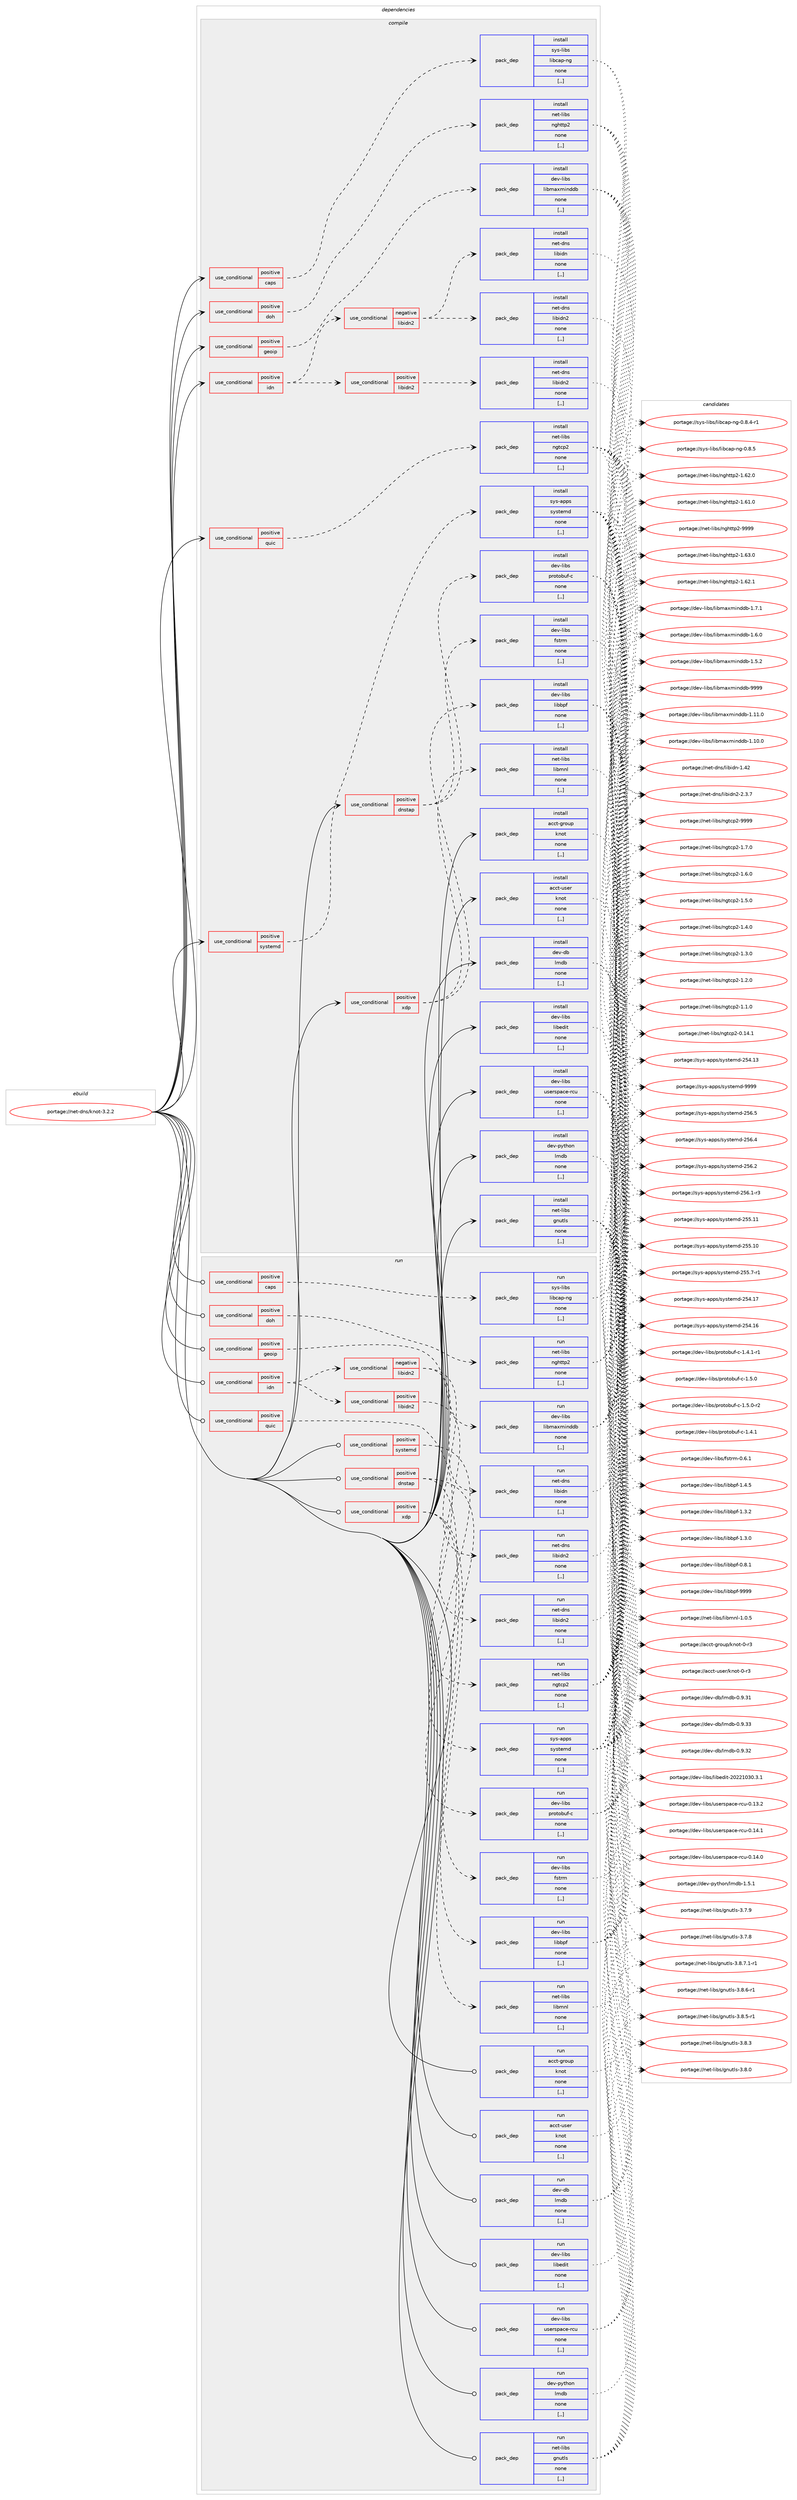 digraph prolog {

# *************
# Graph options
# *************

newrank=true;
concentrate=true;
compound=true;
graph [rankdir=LR,fontname=Helvetica,fontsize=10,ranksep=1.5];#, ranksep=2.5, nodesep=0.2];
edge  [arrowhead=vee];
node  [fontname=Helvetica,fontsize=10];

# **********
# The ebuild
# **********

subgraph cluster_leftcol {
color=gray;
label=<<i>ebuild</i>>;
id [label="portage://net-dns/knot-3.2.2", color=red, width=4, href="../net-dns/knot-3.2.2.svg"];
}

# ****************
# The dependencies
# ****************

subgraph cluster_midcol {
color=gray;
label=<<i>dependencies</i>>;
subgraph cluster_compile {
fillcolor="#eeeeee";
style=filled;
label=<<i>compile</i>>;
subgraph cond224153 {
dependency858112 [label=<<TABLE BORDER="0" CELLBORDER="1" CELLSPACING="0" CELLPADDING="4"><TR><TD ROWSPAN="3" CELLPADDING="10">use_conditional</TD></TR><TR><TD>positive</TD></TR><TR><TD>caps</TD></TR></TABLE>>, shape=none, color=red];
subgraph pack627603 {
dependency858113 [label=<<TABLE BORDER="0" CELLBORDER="1" CELLSPACING="0" CELLPADDING="4" WIDTH="220"><TR><TD ROWSPAN="6" CELLPADDING="30">pack_dep</TD></TR><TR><TD WIDTH="110">install</TD></TR><TR><TD>sys-libs</TD></TR><TR><TD>libcap-ng</TD></TR><TR><TD>none</TD></TR><TR><TD>[,,]</TD></TR></TABLE>>, shape=none, color=blue];
}
dependency858112:e -> dependency858113:w [weight=20,style="dashed",arrowhead="vee"];
}
id:e -> dependency858112:w [weight=20,style="solid",arrowhead="vee"];
subgraph cond224154 {
dependency858114 [label=<<TABLE BORDER="0" CELLBORDER="1" CELLSPACING="0" CELLPADDING="4"><TR><TD ROWSPAN="3" CELLPADDING="10">use_conditional</TD></TR><TR><TD>positive</TD></TR><TR><TD>dnstap</TD></TR></TABLE>>, shape=none, color=red];
subgraph pack627604 {
dependency858115 [label=<<TABLE BORDER="0" CELLBORDER="1" CELLSPACING="0" CELLPADDING="4" WIDTH="220"><TR><TD ROWSPAN="6" CELLPADDING="30">pack_dep</TD></TR><TR><TD WIDTH="110">install</TD></TR><TR><TD>dev-libs</TD></TR><TR><TD>fstrm</TD></TR><TR><TD>none</TD></TR><TR><TD>[,,]</TD></TR></TABLE>>, shape=none, color=blue];
}
dependency858114:e -> dependency858115:w [weight=20,style="dashed",arrowhead="vee"];
subgraph pack627605 {
dependency858116 [label=<<TABLE BORDER="0" CELLBORDER="1" CELLSPACING="0" CELLPADDING="4" WIDTH="220"><TR><TD ROWSPAN="6" CELLPADDING="30">pack_dep</TD></TR><TR><TD WIDTH="110">install</TD></TR><TR><TD>dev-libs</TD></TR><TR><TD>protobuf-c</TD></TR><TR><TD>none</TD></TR><TR><TD>[,,]</TD></TR></TABLE>>, shape=none, color=blue];
}
dependency858114:e -> dependency858116:w [weight=20,style="dashed",arrowhead="vee"];
}
id:e -> dependency858114:w [weight=20,style="solid",arrowhead="vee"];
subgraph cond224155 {
dependency858117 [label=<<TABLE BORDER="0" CELLBORDER="1" CELLSPACING="0" CELLPADDING="4"><TR><TD ROWSPAN="3" CELLPADDING="10">use_conditional</TD></TR><TR><TD>positive</TD></TR><TR><TD>doh</TD></TR></TABLE>>, shape=none, color=red];
subgraph pack627606 {
dependency858118 [label=<<TABLE BORDER="0" CELLBORDER="1" CELLSPACING="0" CELLPADDING="4" WIDTH="220"><TR><TD ROWSPAN="6" CELLPADDING="30">pack_dep</TD></TR><TR><TD WIDTH="110">install</TD></TR><TR><TD>net-libs</TD></TR><TR><TD>nghttp2</TD></TR><TR><TD>none</TD></TR><TR><TD>[,,]</TD></TR></TABLE>>, shape=none, color=blue];
}
dependency858117:e -> dependency858118:w [weight=20,style="dashed",arrowhead="vee"];
}
id:e -> dependency858117:w [weight=20,style="solid",arrowhead="vee"];
subgraph cond224156 {
dependency858119 [label=<<TABLE BORDER="0" CELLBORDER="1" CELLSPACING="0" CELLPADDING="4"><TR><TD ROWSPAN="3" CELLPADDING="10">use_conditional</TD></TR><TR><TD>positive</TD></TR><TR><TD>geoip</TD></TR></TABLE>>, shape=none, color=red];
subgraph pack627607 {
dependency858120 [label=<<TABLE BORDER="0" CELLBORDER="1" CELLSPACING="0" CELLPADDING="4" WIDTH="220"><TR><TD ROWSPAN="6" CELLPADDING="30">pack_dep</TD></TR><TR><TD WIDTH="110">install</TD></TR><TR><TD>dev-libs</TD></TR><TR><TD>libmaxminddb</TD></TR><TR><TD>none</TD></TR><TR><TD>[,,]</TD></TR></TABLE>>, shape=none, color=blue];
}
dependency858119:e -> dependency858120:w [weight=20,style="dashed",arrowhead="vee"];
}
id:e -> dependency858119:w [weight=20,style="solid",arrowhead="vee"];
subgraph cond224157 {
dependency858121 [label=<<TABLE BORDER="0" CELLBORDER="1" CELLSPACING="0" CELLPADDING="4"><TR><TD ROWSPAN="3" CELLPADDING="10">use_conditional</TD></TR><TR><TD>positive</TD></TR><TR><TD>idn</TD></TR></TABLE>>, shape=none, color=red];
subgraph cond224158 {
dependency858122 [label=<<TABLE BORDER="0" CELLBORDER="1" CELLSPACING="0" CELLPADDING="4"><TR><TD ROWSPAN="3" CELLPADDING="10">use_conditional</TD></TR><TR><TD>negative</TD></TR><TR><TD>libidn2</TD></TR></TABLE>>, shape=none, color=red];
subgraph pack627608 {
dependency858123 [label=<<TABLE BORDER="0" CELLBORDER="1" CELLSPACING="0" CELLPADDING="4" WIDTH="220"><TR><TD ROWSPAN="6" CELLPADDING="30">pack_dep</TD></TR><TR><TD WIDTH="110">install</TD></TR><TR><TD>net-dns</TD></TR><TR><TD>libidn</TD></TR><TR><TD>none</TD></TR><TR><TD>[,,]</TD></TR></TABLE>>, shape=none, color=blue];
}
dependency858122:e -> dependency858123:w [weight=20,style="dashed",arrowhead="vee"];
subgraph pack627609 {
dependency858124 [label=<<TABLE BORDER="0" CELLBORDER="1" CELLSPACING="0" CELLPADDING="4" WIDTH="220"><TR><TD ROWSPAN="6" CELLPADDING="30">pack_dep</TD></TR><TR><TD WIDTH="110">install</TD></TR><TR><TD>net-dns</TD></TR><TR><TD>libidn2</TD></TR><TR><TD>none</TD></TR><TR><TD>[,,]</TD></TR></TABLE>>, shape=none, color=blue];
}
dependency858122:e -> dependency858124:w [weight=20,style="dashed",arrowhead="vee"];
}
dependency858121:e -> dependency858122:w [weight=20,style="dashed",arrowhead="vee"];
subgraph cond224159 {
dependency858125 [label=<<TABLE BORDER="0" CELLBORDER="1" CELLSPACING="0" CELLPADDING="4"><TR><TD ROWSPAN="3" CELLPADDING="10">use_conditional</TD></TR><TR><TD>positive</TD></TR><TR><TD>libidn2</TD></TR></TABLE>>, shape=none, color=red];
subgraph pack627610 {
dependency858126 [label=<<TABLE BORDER="0" CELLBORDER="1" CELLSPACING="0" CELLPADDING="4" WIDTH="220"><TR><TD ROWSPAN="6" CELLPADDING="30">pack_dep</TD></TR><TR><TD WIDTH="110">install</TD></TR><TR><TD>net-dns</TD></TR><TR><TD>libidn2</TD></TR><TR><TD>none</TD></TR><TR><TD>[,,]</TD></TR></TABLE>>, shape=none, color=blue];
}
dependency858125:e -> dependency858126:w [weight=20,style="dashed",arrowhead="vee"];
}
dependency858121:e -> dependency858125:w [weight=20,style="dashed",arrowhead="vee"];
}
id:e -> dependency858121:w [weight=20,style="solid",arrowhead="vee"];
subgraph cond224160 {
dependency858127 [label=<<TABLE BORDER="0" CELLBORDER="1" CELLSPACING="0" CELLPADDING="4"><TR><TD ROWSPAN="3" CELLPADDING="10">use_conditional</TD></TR><TR><TD>positive</TD></TR><TR><TD>quic</TD></TR></TABLE>>, shape=none, color=red];
subgraph pack627611 {
dependency858128 [label=<<TABLE BORDER="0" CELLBORDER="1" CELLSPACING="0" CELLPADDING="4" WIDTH="220"><TR><TD ROWSPAN="6" CELLPADDING="30">pack_dep</TD></TR><TR><TD WIDTH="110">install</TD></TR><TR><TD>net-libs</TD></TR><TR><TD>ngtcp2</TD></TR><TR><TD>none</TD></TR><TR><TD>[,,]</TD></TR></TABLE>>, shape=none, color=blue];
}
dependency858127:e -> dependency858128:w [weight=20,style="dashed",arrowhead="vee"];
}
id:e -> dependency858127:w [weight=20,style="solid",arrowhead="vee"];
subgraph cond224161 {
dependency858129 [label=<<TABLE BORDER="0" CELLBORDER="1" CELLSPACING="0" CELLPADDING="4"><TR><TD ROWSPAN="3" CELLPADDING="10">use_conditional</TD></TR><TR><TD>positive</TD></TR><TR><TD>systemd</TD></TR></TABLE>>, shape=none, color=red];
subgraph pack627612 {
dependency858130 [label=<<TABLE BORDER="0" CELLBORDER="1" CELLSPACING="0" CELLPADDING="4" WIDTH="220"><TR><TD ROWSPAN="6" CELLPADDING="30">pack_dep</TD></TR><TR><TD WIDTH="110">install</TD></TR><TR><TD>sys-apps</TD></TR><TR><TD>systemd</TD></TR><TR><TD>none</TD></TR><TR><TD>[,,]</TD></TR></TABLE>>, shape=none, color=blue];
}
dependency858129:e -> dependency858130:w [weight=20,style="dashed",arrowhead="vee"];
}
id:e -> dependency858129:w [weight=20,style="solid",arrowhead="vee"];
subgraph cond224162 {
dependency858131 [label=<<TABLE BORDER="0" CELLBORDER="1" CELLSPACING="0" CELLPADDING="4"><TR><TD ROWSPAN="3" CELLPADDING="10">use_conditional</TD></TR><TR><TD>positive</TD></TR><TR><TD>xdp</TD></TR></TABLE>>, shape=none, color=red];
subgraph pack627613 {
dependency858132 [label=<<TABLE BORDER="0" CELLBORDER="1" CELLSPACING="0" CELLPADDING="4" WIDTH="220"><TR><TD ROWSPAN="6" CELLPADDING="30">pack_dep</TD></TR><TR><TD WIDTH="110">install</TD></TR><TR><TD>dev-libs</TD></TR><TR><TD>libbpf</TD></TR><TR><TD>none</TD></TR><TR><TD>[,,]</TD></TR></TABLE>>, shape=none, color=blue];
}
dependency858131:e -> dependency858132:w [weight=20,style="dashed",arrowhead="vee"];
subgraph pack627614 {
dependency858133 [label=<<TABLE BORDER="0" CELLBORDER="1" CELLSPACING="0" CELLPADDING="4" WIDTH="220"><TR><TD ROWSPAN="6" CELLPADDING="30">pack_dep</TD></TR><TR><TD WIDTH="110">install</TD></TR><TR><TD>net-libs</TD></TR><TR><TD>libmnl</TD></TR><TR><TD>none</TD></TR><TR><TD>[,,]</TD></TR></TABLE>>, shape=none, color=blue];
}
dependency858131:e -> dependency858133:w [weight=20,style="dashed",arrowhead="vee"];
}
id:e -> dependency858131:w [weight=20,style="solid",arrowhead="vee"];
subgraph pack627615 {
dependency858134 [label=<<TABLE BORDER="0" CELLBORDER="1" CELLSPACING="0" CELLPADDING="4" WIDTH="220"><TR><TD ROWSPAN="6" CELLPADDING="30">pack_dep</TD></TR><TR><TD WIDTH="110">install</TD></TR><TR><TD>acct-group</TD></TR><TR><TD>knot</TD></TR><TR><TD>none</TD></TR><TR><TD>[,,]</TD></TR></TABLE>>, shape=none, color=blue];
}
id:e -> dependency858134:w [weight=20,style="solid",arrowhead="vee"];
subgraph pack627616 {
dependency858135 [label=<<TABLE BORDER="0" CELLBORDER="1" CELLSPACING="0" CELLPADDING="4" WIDTH="220"><TR><TD ROWSPAN="6" CELLPADDING="30">pack_dep</TD></TR><TR><TD WIDTH="110">install</TD></TR><TR><TD>acct-user</TD></TR><TR><TD>knot</TD></TR><TR><TD>none</TD></TR><TR><TD>[,,]</TD></TR></TABLE>>, shape=none, color=blue];
}
id:e -> dependency858135:w [weight=20,style="solid",arrowhead="vee"];
subgraph pack627617 {
dependency858136 [label=<<TABLE BORDER="0" CELLBORDER="1" CELLSPACING="0" CELLPADDING="4" WIDTH="220"><TR><TD ROWSPAN="6" CELLPADDING="30">pack_dep</TD></TR><TR><TD WIDTH="110">install</TD></TR><TR><TD>dev-db</TD></TR><TR><TD>lmdb</TD></TR><TR><TD>none</TD></TR><TR><TD>[,,]</TD></TR></TABLE>>, shape=none, color=blue];
}
id:e -> dependency858136:w [weight=20,style="solid",arrowhead="vee"];
subgraph pack627618 {
dependency858137 [label=<<TABLE BORDER="0" CELLBORDER="1" CELLSPACING="0" CELLPADDING="4" WIDTH="220"><TR><TD ROWSPAN="6" CELLPADDING="30">pack_dep</TD></TR><TR><TD WIDTH="110">install</TD></TR><TR><TD>dev-libs</TD></TR><TR><TD>libedit</TD></TR><TR><TD>none</TD></TR><TR><TD>[,,]</TD></TR></TABLE>>, shape=none, color=blue];
}
id:e -> dependency858137:w [weight=20,style="solid",arrowhead="vee"];
subgraph pack627619 {
dependency858138 [label=<<TABLE BORDER="0" CELLBORDER="1" CELLSPACING="0" CELLPADDING="4" WIDTH="220"><TR><TD ROWSPAN="6" CELLPADDING="30">pack_dep</TD></TR><TR><TD WIDTH="110">install</TD></TR><TR><TD>dev-libs</TD></TR><TR><TD>userspace-rcu</TD></TR><TR><TD>none</TD></TR><TR><TD>[,,]</TD></TR></TABLE>>, shape=none, color=blue];
}
id:e -> dependency858138:w [weight=20,style="solid",arrowhead="vee"];
subgraph pack627620 {
dependency858139 [label=<<TABLE BORDER="0" CELLBORDER="1" CELLSPACING="0" CELLPADDING="4" WIDTH="220"><TR><TD ROWSPAN="6" CELLPADDING="30">pack_dep</TD></TR><TR><TD WIDTH="110">install</TD></TR><TR><TD>dev-python</TD></TR><TR><TD>lmdb</TD></TR><TR><TD>none</TD></TR><TR><TD>[,,]</TD></TR></TABLE>>, shape=none, color=blue];
}
id:e -> dependency858139:w [weight=20,style="solid",arrowhead="vee"];
subgraph pack627621 {
dependency858140 [label=<<TABLE BORDER="0" CELLBORDER="1" CELLSPACING="0" CELLPADDING="4" WIDTH="220"><TR><TD ROWSPAN="6" CELLPADDING="30">pack_dep</TD></TR><TR><TD WIDTH="110">install</TD></TR><TR><TD>net-libs</TD></TR><TR><TD>gnutls</TD></TR><TR><TD>none</TD></TR><TR><TD>[,,]</TD></TR></TABLE>>, shape=none, color=blue];
}
id:e -> dependency858140:w [weight=20,style="solid",arrowhead="vee"];
}
subgraph cluster_compileandrun {
fillcolor="#eeeeee";
style=filled;
label=<<i>compile and run</i>>;
}
subgraph cluster_run {
fillcolor="#eeeeee";
style=filled;
label=<<i>run</i>>;
subgraph cond224163 {
dependency858141 [label=<<TABLE BORDER="0" CELLBORDER="1" CELLSPACING="0" CELLPADDING="4"><TR><TD ROWSPAN="3" CELLPADDING="10">use_conditional</TD></TR><TR><TD>positive</TD></TR><TR><TD>caps</TD></TR></TABLE>>, shape=none, color=red];
subgraph pack627622 {
dependency858142 [label=<<TABLE BORDER="0" CELLBORDER="1" CELLSPACING="0" CELLPADDING="4" WIDTH="220"><TR><TD ROWSPAN="6" CELLPADDING="30">pack_dep</TD></TR><TR><TD WIDTH="110">run</TD></TR><TR><TD>sys-libs</TD></TR><TR><TD>libcap-ng</TD></TR><TR><TD>none</TD></TR><TR><TD>[,,]</TD></TR></TABLE>>, shape=none, color=blue];
}
dependency858141:e -> dependency858142:w [weight=20,style="dashed",arrowhead="vee"];
}
id:e -> dependency858141:w [weight=20,style="solid",arrowhead="odot"];
subgraph cond224164 {
dependency858143 [label=<<TABLE BORDER="0" CELLBORDER="1" CELLSPACING="0" CELLPADDING="4"><TR><TD ROWSPAN="3" CELLPADDING="10">use_conditional</TD></TR><TR><TD>positive</TD></TR><TR><TD>dnstap</TD></TR></TABLE>>, shape=none, color=red];
subgraph pack627623 {
dependency858144 [label=<<TABLE BORDER="0" CELLBORDER="1" CELLSPACING="0" CELLPADDING="4" WIDTH="220"><TR><TD ROWSPAN="6" CELLPADDING="30">pack_dep</TD></TR><TR><TD WIDTH="110">run</TD></TR><TR><TD>dev-libs</TD></TR><TR><TD>fstrm</TD></TR><TR><TD>none</TD></TR><TR><TD>[,,]</TD></TR></TABLE>>, shape=none, color=blue];
}
dependency858143:e -> dependency858144:w [weight=20,style="dashed",arrowhead="vee"];
subgraph pack627624 {
dependency858145 [label=<<TABLE BORDER="0" CELLBORDER="1" CELLSPACING="0" CELLPADDING="4" WIDTH="220"><TR><TD ROWSPAN="6" CELLPADDING="30">pack_dep</TD></TR><TR><TD WIDTH="110">run</TD></TR><TR><TD>dev-libs</TD></TR><TR><TD>protobuf-c</TD></TR><TR><TD>none</TD></TR><TR><TD>[,,]</TD></TR></TABLE>>, shape=none, color=blue];
}
dependency858143:e -> dependency858145:w [weight=20,style="dashed",arrowhead="vee"];
}
id:e -> dependency858143:w [weight=20,style="solid",arrowhead="odot"];
subgraph cond224165 {
dependency858146 [label=<<TABLE BORDER="0" CELLBORDER="1" CELLSPACING="0" CELLPADDING="4"><TR><TD ROWSPAN="3" CELLPADDING="10">use_conditional</TD></TR><TR><TD>positive</TD></TR><TR><TD>doh</TD></TR></TABLE>>, shape=none, color=red];
subgraph pack627625 {
dependency858147 [label=<<TABLE BORDER="0" CELLBORDER="1" CELLSPACING="0" CELLPADDING="4" WIDTH="220"><TR><TD ROWSPAN="6" CELLPADDING="30">pack_dep</TD></TR><TR><TD WIDTH="110">run</TD></TR><TR><TD>net-libs</TD></TR><TR><TD>nghttp2</TD></TR><TR><TD>none</TD></TR><TR><TD>[,,]</TD></TR></TABLE>>, shape=none, color=blue];
}
dependency858146:e -> dependency858147:w [weight=20,style="dashed",arrowhead="vee"];
}
id:e -> dependency858146:w [weight=20,style="solid",arrowhead="odot"];
subgraph cond224166 {
dependency858148 [label=<<TABLE BORDER="0" CELLBORDER="1" CELLSPACING="0" CELLPADDING="4"><TR><TD ROWSPAN="3" CELLPADDING="10">use_conditional</TD></TR><TR><TD>positive</TD></TR><TR><TD>geoip</TD></TR></TABLE>>, shape=none, color=red];
subgraph pack627626 {
dependency858149 [label=<<TABLE BORDER="0" CELLBORDER="1" CELLSPACING="0" CELLPADDING="4" WIDTH="220"><TR><TD ROWSPAN="6" CELLPADDING="30">pack_dep</TD></TR><TR><TD WIDTH="110">run</TD></TR><TR><TD>dev-libs</TD></TR><TR><TD>libmaxminddb</TD></TR><TR><TD>none</TD></TR><TR><TD>[,,]</TD></TR></TABLE>>, shape=none, color=blue];
}
dependency858148:e -> dependency858149:w [weight=20,style="dashed",arrowhead="vee"];
}
id:e -> dependency858148:w [weight=20,style="solid",arrowhead="odot"];
subgraph cond224167 {
dependency858150 [label=<<TABLE BORDER="0" CELLBORDER="1" CELLSPACING="0" CELLPADDING="4"><TR><TD ROWSPAN="3" CELLPADDING="10">use_conditional</TD></TR><TR><TD>positive</TD></TR><TR><TD>idn</TD></TR></TABLE>>, shape=none, color=red];
subgraph cond224168 {
dependency858151 [label=<<TABLE BORDER="0" CELLBORDER="1" CELLSPACING="0" CELLPADDING="4"><TR><TD ROWSPAN="3" CELLPADDING="10">use_conditional</TD></TR><TR><TD>negative</TD></TR><TR><TD>libidn2</TD></TR></TABLE>>, shape=none, color=red];
subgraph pack627627 {
dependency858152 [label=<<TABLE BORDER="0" CELLBORDER="1" CELLSPACING="0" CELLPADDING="4" WIDTH="220"><TR><TD ROWSPAN="6" CELLPADDING="30">pack_dep</TD></TR><TR><TD WIDTH="110">run</TD></TR><TR><TD>net-dns</TD></TR><TR><TD>libidn</TD></TR><TR><TD>none</TD></TR><TR><TD>[,,]</TD></TR></TABLE>>, shape=none, color=blue];
}
dependency858151:e -> dependency858152:w [weight=20,style="dashed",arrowhead="vee"];
subgraph pack627628 {
dependency858153 [label=<<TABLE BORDER="0" CELLBORDER="1" CELLSPACING="0" CELLPADDING="4" WIDTH="220"><TR><TD ROWSPAN="6" CELLPADDING="30">pack_dep</TD></TR><TR><TD WIDTH="110">run</TD></TR><TR><TD>net-dns</TD></TR><TR><TD>libidn2</TD></TR><TR><TD>none</TD></TR><TR><TD>[,,]</TD></TR></TABLE>>, shape=none, color=blue];
}
dependency858151:e -> dependency858153:w [weight=20,style="dashed",arrowhead="vee"];
}
dependency858150:e -> dependency858151:w [weight=20,style="dashed",arrowhead="vee"];
subgraph cond224169 {
dependency858154 [label=<<TABLE BORDER="0" CELLBORDER="1" CELLSPACING="0" CELLPADDING="4"><TR><TD ROWSPAN="3" CELLPADDING="10">use_conditional</TD></TR><TR><TD>positive</TD></TR><TR><TD>libidn2</TD></TR></TABLE>>, shape=none, color=red];
subgraph pack627629 {
dependency858155 [label=<<TABLE BORDER="0" CELLBORDER="1" CELLSPACING="0" CELLPADDING="4" WIDTH="220"><TR><TD ROWSPAN="6" CELLPADDING="30">pack_dep</TD></TR><TR><TD WIDTH="110">run</TD></TR><TR><TD>net-dns</TD></TR><TR><TD>libidn2</TD></TR><TR><TD>none</TD></TR><TR><TD>[,,]</TD></TR></TABLE>>, shape=none, color=blue];
}
dependency858154:e -> dependency858155:w [weight=20,style="dashed",arrowhead="vee"];
}
dependency858150:e -> dependency858154:w [weight=20,style="dashed",arrowhead="vee"];
}
id:e -> dependency858150:w [weight=20,style="solid",arrowhead="odot"];
subgraph cond224170 {
dependency858156 [label=<<TABLE BORDER="0" CELLBORDER="1" CELLSPACING="0" CELLPADDING="4"><TR><TD ROWSPAN="3" CELLPADDING="10">use_conditional</TD></TR><TR><TD>positive</TD></TR><TR><TD>quic</TD></TR></TABLE>>, shape=none, color=red];
subgraph pack627630 {
dependency858157 [label=<<TABLE BORDER="0" CELLBORDER="1" CELLSPACING="0" CELLPADDING="4" WIDTH="220"><TR><TD ROWSPAN="6" CELLPADDING="30">pack_dep</TD></TR><TR><TD WIDTH="110">run</TD></TR><TR><TD>net-libs</TD></TR><TR><TD>ngtcp2</TD></TR><TR><TD>none</TD></TR><TR><TD>[,,]</TD></TR></TABLE>>, shape=none, color=blue];
}
dependency858156:e -> dependency858157:w [weight=20,style="dashed",arrowhead="vee"];
}
id:e -> dependency858156:w [weight=20,style="solid",arrowhead="odot"];
subgraph cond224171 {
dependency858158 [label=<<TABLE BORDER="0" CELLBORDER="1" CELLSPACING="0" CELLPADDING="4"><TR><TD ROWSPAN="3" CELLPADDING="10">use_conditional</TD></TR><TR><TD>positive</TD></TR><TR><TD>systemd</TD></TR></TABLE>>, shape=none, color=red];
subgraph pack627631 {
dependency858159 [label=<<TABLE BORDER="0" CELLBORDER="1" CELLSPACING="0" CELLPADDING="4" WIDTH="220"><TR><TD ROWSPAN="6" CELLPADDING="30">pack_dep</TD></TR><TR><TD WIDTH="110">run</TD></TR><TR><TD>sys-apps</TD></TR><TR><TD>systemd</TD></TR><TR><TD>none</TD></TR><TR><TD>[,,]</TD></TR></TABLE>>, shape=none, color=blue];
}
dependency858158:e -> dependency858159:w [weight=20,style="dashed",arrowhead="vee"];
}
id:e -> dependency858158:w [weight=20,style="solid",arrowhead="odot"];
subgraph cond224172 {
dependency858160 [label=<<TABLE BORDER="0" CELLBORDER="1" CELLSPACING="0" CELLPADDING="4"><TR><TD ROWSPAN="3" CELLPADDING="10">use_conditional</TD></TR><TR><TD>positive</TD></TR><TR><TD>xdp</TD></TR></TABLE>>, shape=none, color=red];
subgraph pack627632 {
dependency858161 [label=<<TABLE BORDER="0" CELLBORDER="1" CELLSPACING="0" CELLPADDING="4" WIDTH="220"><TR><TD ROWSPAN="6" CELLPADDING="30">pack_dep</TD></TR><TR><TD WIDTH="110">run</TD></TR><TR><TD>dev-libs</TD></TR><TR><TD>libbpf</TD></TR><TR><TD>none</TD></TR><TR><TD>[,,]</TD></TR></TABLE>>, shape=none, color=blue];
}
dependency858160:e -> dependency858161:w [weight=20,style="dashed",arrowhead="vee"];
subgraph pack627633 {
dependency858162 [label=<<TABLE BORDER="0" CELLBORDER="1" CELLSPACING="0" CELLPADDING="4" WIDTH="220"><TR><TD ROWSPAN="6" CELLPADDING="30">pack_dep</TD></TR><TR><TD WIDTH="110">run</TD></TR><TR><TD>net-libs</TD></TR><TR><TD>libmnl</TD></TR><TR><TD>none</TD></TR><TR><TD>[,,]</TD></TR></TABLE>>, shape=none, color=blue];
}
dependency858160:e -> dependency858162:w [weight=20,style="dashed",arrowhead="vee"];
}
id:e -> dependency858160:w [weight=20,style="solid",arrowhead="odot"];
subgraph pack627634 {
dependency858163 [label=<<TABLE BORDER="0" CELLBORDER="1" CELLSPACING="0" CELLPADDING="4" WIDTH="220"><TR><TD ROWSPAN="6" CELLPADDING="30">pack_dep</TD></TR><TR><TD WIDTH="110">run</TD></TR><TR><TD>acct-group</TD></TR><TR><TD>knot</TD></TR><TR><TD>none</TD></TR><TR><TD>[,,]</TD></TR></TABLE>>, shape=none, color=blue];
}
id:e -> dependency858163:w [weight=20,style="solid",arrowhead="odot"];
subgraph pack627635 {
dependency858164 [label=<<TABLE BORDER="0" CELLBORDER="1" CELLSPACING="0" CELLPADDING="4" WIDTH="220"><TR><TD ROWSPAN="6" CELLPADDING="30">pack_dep</TD></TR><TR><TD WIDTH="110">run</TD></TR><TR><TD>acct-user</TD></TR><TR><TD>knot</TD></TR><TR><TD>none</TD></TR><TR><TD>[,,]</TD></TR></TABLE>>, shape=none, color=blue];
}
id:e -> dependency858164:w [weight=20,style="solid",arrowhead="odot"];
subgraph pack627636 {
dependency858165 [label=<<TABLE BORDER="0" CELLBORDER="1" CELLSPACING="0" CELLPADDING="4" WIDTH="220"><TR><TD ROWSPAN="6" CELLPADDING="30">pack_dep</TD></TR><TR><TD WIDTH="110">run</TD></TR><TR><TD>dev-db</TD></TR><TR><TD>lmdb</TD></TR><TR><TD>none</TD></TR><TR><TD>[,,]</TD></TR></TABLE>>, shape=none, color=blue];
}
id:e -> dependency858165:w [weight=20,style="solid",arrowhead="odot"];
subgraph pack627637 {
dependency858166 [label=<<TABLE BORDER="0" CELLBORDER="1" CELLSPACING="0" CELLPADDING="4" WIDTH="220"><TR><TD ROWSPAN="6" CELLPADDING="30">pack_dep</TD></TR><TR><TD WIDTH="110">run</TD></TR><TR><TD>dev-libs</TD></TR><TR><TD>libedit</TD></TR><TR><TD>none</TD></TR><TR><TD>[,,]</TD></TR></TABLE>>, shape=none, color=blue];
}
id:e -> dependency858166:w [weight=20,style="solid",arrowhead="odot"];
subgraph pack627638 {
dependency858167 [label=<<TABLE BORDER="0" CELLBORDER="1" CELLSPACING="0" CELLPADDING="4" WIDTH="220"><TR><TD ROWSPAN="6" CELLPADDING="30">pack_dep</TD></TR><TR><TD WIDTH="110">run</TD></TR><TR><TD>dev-libs</TD></TR><TR><TD>userspace-rcu</TD></TR><TR><TD>none</TD></TR><TR><TD>[,,]</TD></TR></TABLE>>, shape=none, color=blue];
}
id:e -> dependency858167:w [weight=20,style="solid",arrowhead="odot"];
subgraph pack627639 {
dependency858168 [label=<<TABLE BORDER="0" CELLBORDER="1" CELLSPACING="0" CELLPADDING="4" WIDTH="220"><TR><TD ROWSPAN="6" CELLPADDING="30">pack_dep</TD></TR><TR><TD WIDTH="110">run</TD></TR><TR><TD>dev-python</TD></TR><TR><TD>lmdb</TD></TR><TR><TD>none</TD></TR><TR><TD>[,,]</TD></TR></TABLE>>, shape=none, color=blue];
}
id:e -> dependency858168:w [weight=20,style="solid",arrowhead="odot"];
subgraph pack627640 {
dependency858169 [label=<<TABLE BORDER="0" CELLBORDER="1" CELLSPACING="0" CELLPADDING="4" WIDTH="220"><TR><TD ROWSPAN="6" CELLPADDING="30">pack_dep</TD></TR><TR><TD WIDTH="110">run</TD></TR><TR><TD>net-libs</TD></TR><TR><TD>gnutls</TD></TR><TR><TD>none</TD></TR><TR><TD>[,,]</TD></TR></TABLE>>, shape=none, color=blue];
}
id:e -> dependency858169:w [weight=20,style="solid",arrowhead="odot"];
}
}

# **************
# The candidates
# **************

subgraph cluster_choices {
rank=same;
color=gray;
label=<<i>candidates</i>>;

subgraph choice627603 {
color=black;
nodesep=1;
choice11512111545108105981154710810598999711245110103454846564653 [label="portage://sys-libs/libcap-ng-0.8.5", color=red, width=4,href="../sys-libs/libcap-ng-0.8.5.svg"];
choice115121115451081059811547108105989997112451101034548465646524511449 [label="portage://sys-libs/libcap-ng-0.8.4-r1", color=red, width=4,href="../sys-libs/libcap-ng-0.8.4-r1.svg"];
dependency858113:e -> choice11512111545108105981154710810598999711245110103454846564653:w [style=dotted,weight="100"];
dependency858113:e -> choice115121115451081059811547108105989997112451101034548465646524511449:w [style=dotted,weight="100"];
}
subgraph choice627604 {
color=black;
nodesep=1;
choice100101118451081059811547102115116114109454846544649 [label="portage://dev-libs/fstrm-0.6.1", color=red, width=4,href="../dev-libs/fstrm-0.6.1.svg"];
dependency858115:e -> choice100101118451081059811547102115116114109454846544649:w [style=dotted,weight="100"];
}
subgraph choice627605 {
color=black;
nodesep=1;
choice1001011184510810598115471121141111161119811710245994549465346484511450 [label="portage://dev-libs/protobuf-c-1.5.0-r2", color=red, width=4,href="../dev-libs/protobuf-c-1.5.0-r2.svg"];
choice100101118451081059811547112114111116111981171024599454946534648 [label="portage://dev-libs/protobuf-c-1.5.0", color=red, width=4,href="../dev-libs/protobuf-c-1.5.0.svg"];
choice1001011184510810598115471121141111161119811710245994549465246494511449 [label="portage://dev-libs/protobuf-c-1.4.1-r1", color=red, width=4,href="../dev-libs/protobuf-c-1.4.1-r1.svg"];
choice100101118451081059811547112114111116111981171024599454946524649 [label="portage://dev-libs/protobuf-c-1.4.1", color=red, width=4,href="../dev-libs/protobuf-c-1.4.1.svg"];
dependency858116:e -> choice1001011184510810598115471121141111161119811710245994549465346484511450:w [style=dotted,weight="100"];
dependency858116:e -> choice100101118451081059811547112114111116111981171024599454946534648:w [style=dotted,weight="100"];
dependency858116:e -> choice1001011184510810598115471121141111161119811710245994549465246494511449:w [style=dotted,weight="100"];
dependency858116:e -> choice100101118451081059811547112114111116111981171024599454946524649:w [style=dotted,weight="100"];
}
subgraph choice627606 {
color=black;
nodesep=1;
choice110101116451081059811547110103104116116112504557575757 [label="portage://net-libs/nghttp2-9999", color=red, width=4,href="../net-libs/nghttp2-9999.svg"];
choice1101011164510810598115471101031041161161125045494654514648 [label="portage://net-libs/nghttp2-1.63.0", color=red, width=4,href="../net-libs/nghttp2-1.63.0.svg"];
choice1101011164510810598115471101031041161161125045494654504649 [label="portage://net-libs/nghttp2-1.62.1", color=red, width=4,href="../net-libs/nghttp2-1.62.1.svg"];
choice1101011164510810598115471101031041161161125045494654504648 [label="portage://net-libs/nghttp2-1.62.0", color=red, width=4,href="../net-libs/nghttp2-1.62.0.svg"];
choice1101011164510810598115471101031041161161125045494654494648 [label="portage://net-libs/nghttp2-1.61.0", color=red, width=4,href="../net-libs/nghttp2-1.61.0.svg"];
dependency858118:e -> choice110101116451081059811547110103104116116112504557575757:w [style=dotted,weight="100"];
dependency858118:e -> choice1101011164510810598115471101031041161161125045494654514648:w [style=dotted,weight="100"];
dependency858118:e -> choice1101011164510810598115471101031041161161125045494654504649:w [style=dotted,weight="100"];
dependency858118:e -> choice1101011164510810598115471101031041161161125045494654504648:w [style=dotted,weight="100"];
dependency858118:e -> choice1101011164510810598115471101031041161161125045494654494648:w [style=dotted,weight="100"];
}
subgraph choice627607 {
color=black;
nodesep=1;
choice1001011184510810598115471081059810997120109105110100100984557575757 [label="portage://dev-libs/libmaxminddb-9999", color=red, width=4,href="../dev-libs/libmaxminddb-9999.svg"];
choice10010111845108105981154710810598109971201091051101001009845494649494648 [label="portage://dev-libs/libmaxminddb-1.11.0", color=red, width=4,href="../dev-libs/libmaxminddb-1.11.0.svg"];
choice10010111845108105981154710810598109971201091051101001009845494649484648 [label="portage://dev-libs/libmaxminddb-1.10.0", color=red, width=4,href="../dev-libs/libmaxminddb-1.10.0.svg"];
choice100101118451081059811547108105981099712010910511010010098454946554649 [label="portage://dev-libs/libmaxminddb-1.7.1", color=red, width=4,href="../dev-libs/libmaxminddb-1.7.1.svg"];
choice100101118451081059811547108105981099712010910511010010098454946544648 [label="portage://dev-libs/libmaxminddb-1.6.0", color=red, width=4,href="../dev-libs/libmaxminddb-1.6.0.svg"];
choice100101118451081059811547108105981099712010910511010010098454946534650 [label="portage://dev-libs/libmaxminddb-1.5.2", color=red, width=4,href="../dev-libs/libmaxminddb-1.5.2.svg"];
dependency858120:e -> choice1001011184510810598115471081059810997120109105110100100984557575757:w [style=dotted,weight="100"];
dependency858120:e -> choice10010111845108105981154710810598109971201091051101001009845494649494648:w [style=dotted,weight="100"];
dependency858120:e -> choice10010111845108105981154710810598109971201091051101001009845494649484648:w [style=dotted,weight="100"];
dependency858120:e -> choice100101118451081059811547108105981099712010910511010010098454946554649:w [style=dotted,weight="100"];
dependency858120:e -> choice100101118451081059811547108105981099712010910511010010098454946544648:w [style=dotted,weight="100"];
dependency858120:e -> choice100101118451081059811547108105981099712010910511010010098454946534650:w [style=dotted,weight="100"];
}
subgraph choice627608 {
color=black;
nodesep=1;
choice1101011164510011011547108105981051001104549465250 [label="portage://net-dns/libidn-1.42", color=red, width=4,href="../net-dns/libidn-1.42.svg"];
dependency858123:e -> choice1101011164510011011547108105981051001104549465250:w [style=dotted,weight="100"];
}
subgraph choice627609 {
color=black;
nodesep=1;
choice11010111645100110115471081059810510011050455046514655 [label="portage://net-dns/libidn2-2.3.7", color=red, width=4,href="../net-dns/libidn2-2.3.7.svg"];
dependency858124:e -> choice11010111645100110115471081059810510011050455046514655:w [style=dotted,weight="100"];
}
subgraph choice627610 {
color=black;
nodesep=1;
choice11010111645100110115471081059810510011050455046514655 [label="portage://net-dns/libidn2-2.3.7", color=red, width=4,href="../net-dns/libidn2-2.3.7.svg"];
dependency858126:e -> choice11010111645100110115471081059810510011050455046514655:w [style=dotted,weight="100"];
}
subgraph choice627611 {
color=black;
nodesep=1;
choice11010111645108105981154711010311699112504557575757 [label="portage://net-libs/ngtcp2-9999", color=red, width=4,href="../net-libs/ngtcp2-9999.svg"];
choice1101011164510810598115471101031169911250454946554648 [label="portage://net-libs/ngtcp2-1.7.0", color=red, width=4,href="../net-libs/ngtcp2-1.7.0.svg"];
choice1101011164510810598115471101031169911250454946544648 [label="portage://net-libs/ngtcp2-1.6.0", color=red, width=4,href="../net-libs/ngtcp2-1.6.0.svg"];
choice1101011164510810598115471101031169911250454946534648 [label="portage://net-libs/ngtcp2-1.5.0", color=red, width=4,href="../net-libs/ngtcp2-1.5.0.svg"];
choice1101011164510810598115471101031169911250454946524648 [label="portage://net-libs/ngtcp2-1.4.0", color=red, width=4,href="../net-libs/ngtcp2-1.4.0.svg"];
choice1101011164510810598115471101031169911250454946514648 [label="portage://net-libs/ngtcp2-1.3.0", color=red, width=4,href="../net-libs/ngtcp2-1.3.0.svg"];
choice1101011164510810598115471101031169911250454946504648 [label="portage://net-libs/ngtcp2-1.2.0", color=red, width=4,href="../net-libs/ngtcp2-1.2.0.svg"];
choice1101011164510810598115471101031169911250454946494648 [label="portage://net-libs/ngtcp2-1.1.0", color=red, width=4,href="../net-libs/ngtcp2-1.1.0.svg"];
choice110101116451081059811547110103116991125045484649524649 [label="portage://net-libs/ngtcp2-0.14.1", color=red, width=4,href="../net-libs/ngtcp2-0.14.1.svg"];
dependency858128:e -> choice11010111645108105981154711010311699112504557575757:w [style=dotted,weight="100"];
dependency858128:e -> choice1101011164510810598115471101031169911250454946554648:w [style=dotted,weight="100"];
dependency858128:e -> choice1101011164510810598115471101031169911250454946544648:w [style=dotted,weight="100"];
dependency858128:e -> choice1101011164510810598115471101031169911250454946534648:w [style=dotted,weight="100"];
dependency858128:e -> choice1101011164510810598115471101031169911250454946524648:w [style=dotted,weight="100"];
dependency858128:e -> choice1101011164510810598115471101031169911250454946514648:w [style=dotted,weight="100"];
dependency858128:e -> choice1101011164510810598115471101031169911250454946504648:w [style=dotted,weight="100"];
dependency858128:e -> choice1101011164510810598115471101031169911250454946494648:w [style=dotted,weight="100"];
dependency858128:e -> choice110101116451081059811547110103116991125045484649524649:w [style=dotted,weight="100"];
}
subgraph choice627612 {
color=black;
nodesep=1;
choice1151211154597112112115471151211151161011091004557575757 [label="portage://sys-apps/systemd-9999", color=red, width=4,href="../sys-apps/systemd-9999.svg"];
choice115121115459711211211547115121115116101109100455053544653 [label="portage://sys-apps/systemd-256.5", color=red, width=4,href="../sys-apps/systemd-256.5.svg"];
choice115121115459711211211547115121115116101109100455053544652 [label="portage://sys-apps/systemd-256.4", color=red, width=4,href="../sys-apps/systemd-256.4.svg"];
choice115121115459711211211547115121115116101109100455053544650 [label="portage://sys-apps/systemd-256.2", color=red, width=4,href="../sys-apps/systemd-256.2.svg"];
choice1151211154597112112115471151211151161011091004550535446494511451 [label="portage://sys-apps/systemd-256.1-r3", color=red, width=4,href="../sys-apps/systemd-256.1-r3.svg"];
choice11512111545971121121154711512111511610110910045505353464949 [label="portage://sys-apps/systemd-255.11", color=red, width=4,href="../sys-apps/systemd-255.11.svg"];
choice11512111545971121121154711512111511610110910045505353464948 [label="portage://sys-apps/systemd-255.10", color=red, width=4,href="../sys-apps/systemd-255.10.svg"];
choice1151211154597112112115471151211151161011091004550535346554511449 [label="portage://sys-apps/systemd-255.7-r1", color=red, width=4,href="../sys-apps/systemd-255.7-r1.svg"];
choice11512111545971121121154711512111511610110910045505352464955 [label="portage://sys-apps/systemd-254.17", color=red, width=4,href="../sys-apps/systemd-254.17.svg"];
choice11512111545971121121154711512111511610110910045505352464954 [label="portage://sys-apps/systemd-254.16", color=red, width=4,href="../sys-apps/systemd-254.16.svg"];
choice11512111545971121121154711512111511610110910045505352464951 [label="portage://sys-apps/systemd-254.13", color=red, width=4,href="../sys-apps/systemd-254.13.svg"];
dependency858130:e -> choice1151211154597112112115471151211151161011091004557575757:w [style=dotted,weight="100"];
dependency858130:e -> choice115121115459711211211547115121115116101109100455053544653:w [style=dotted,weight="100"];
dependency858130:e -> choice115121115459711211211547115121115116101109100455053544652:w [style=dotted,weight="100"];
dependency858130:e -> choice115121115459711211211547115121115116101109100455053544650:w [style=dotted,weight="100"];
dependency858130:e -> choice1151211154597112112115471151211151161011091004550535446494511451:w [style=dotted,weight="100"];
dependency858130:e -> choice11512111545971121121154711512111511610110910045505353464949:w [style=dotted,weight="100"];
dependency858130:e -> choice11512111545971121121154711512111511610110910045505353464948:w [style=dotted,weight="100"];
dependency858130:e -> choice1151211154597112112115471151211151161011091004550535346554511449:w [style=dotted,weight="100"];
dependency858130:e -> choice11512111545971121121154711512111511610110910045505352464955:w [style=dotted,weight="100"];
dependency858130:e -> choice11512111545971121121154711512111511610110910045505352464954:w [style=dotted,weight="100"];
dependency858130:e -> choice11512111545971121121154711512111511610110910045505352464951:w [style=dotted,weight="100"];
}
subgraph choice627613 {
color=black;
nodesep=1;
choice10010111845108105981154710810598981121024557575757 [label="portage://dev-libs/libbpf-9999", color=red, width=4,href="../dev-libs/libbpf-9999.svg"];
choice1001011184510810598115471081059898112102454946524653 [label="portage://dev-libs/libbpf-1.4.5", color=red, width=4,href="../dev-libs/libbpf-1.4.5.svg"];
choice1001011184510810598115471081059898112102454946514650 [label="portage://dev-libs/libbpf-1.3.2", color=red, width=4,href="../dev-libs/libbpf-1.3.2.svg"];
choice1001011184510810598115471081059898112102454946514648 [label="portage://dev-libs/libbpf-1.3.0", color=red, width=4,href="../dev-libs/libbpf-1.3.0.svg"];
choice1001011184510810598115471081059898112102454846564649 [label="portage://dev-libs/libbpf-0.8.1", color=red, width=4,href="../dev-libs/libbpf-0.8.1.svg"];
dependency858132:e -> choice10010111845108105981154710810598981121024557575757:w [style=dotted,weight="100"];
dependency858132:e -> choice1001011184510810598115471081059898112102454946524653:w [style=dotted,weight="100"];
dependency858132:e -> choice1001011184510810598115471081059898112102454946514650:w [style=dotted,weight="100"];
dependency858132:e -> choice1001011184510810598115471081059898112102454946514648:w [style=dotted,weight="100"];
dependency858132:e -> choice1001011184510810598115471081059898112102454846564649:w [style=dotted,weight="100"];
}
subgraph choice627614 {
color=black;
nodesep=1;
choice11010111645108105981154710810598109110108454946484653 [label="portage://net-libs/libmnl-1.0.5", color=red, width=4,href="../net-libs/libmnl-1.0.5.svg"];
dependency858133:e -> choice11010111645108105981154710810598109110108454946484653:w [style=dotted,weight="100"];
}
subgraph choice627615 {
color=black;
nodesep=1;
choice979999116451031141111171124710711011111645484511451 [label="portage://acct-group/knot-0-r3", color=red, width=4,href="../acct-group/knot-0-r3.svg"];
dependency858134:e -> choice979999116451031141111171124710711011111645484511451:w [style=dotted,weight="100"];
}
subgraph choice627616 {
color=black;
nodesep=1;
choice979999116451171151011144710711011111645484511451 [label="portage://acct-user/knot-0-r3", color=red, width=4,href="../acct-user/knot-0-r3.svg"];
dependency858135:e -> choice979999116451171151011144710711011111645484511451:w [style=dotted,weight="100"];
}
subgraph choice627617 {
color=black;
nodesep=1;
choice1001011184510098471081091009845484657465151 [label="portage://dev-db/lmdb-0.9.33", color=red, width=4,href="../dev-db/lmdb-0.9.33.svg"];
choice1001011184510098471081091009845484657465150 [label="portage://dev-db/lmdb-0.9.32", color=red, width=4,href="../dev-db/lmdb-0.9.32.svg"];
choice1001011184510098471081091009845484657465149 [label="portage://dev-db/lmdb-0.9.31", color=red, width=4,href="../dev-db/lmdb-0.9.31.svg"];
dependency858136:e -> choice1001011184510098471081091009845484657465151:w [style=dotted,weight="100"];
dependency858136:e -> choice1001011184510098471081091009845484657465150:w [style=dotted,weight="100"];
dependency858136:e -> choice1001011184510098471081091009845484657465149:w [style=dotted,weight="100"];
}
subgraph choice627618 {
color=black;
nodesep=1;
choice1001011184510810598115471081059810110010511645504850504948514846514649 [label="portage://dev-libs/libedit-20221030.3.1", color=red, width=4,href="../dev-libs/libedit-20221030.3.1.svg"];
dependency858137:e -> choice1001011184510810598115471081059810110010511645504850504948514846514649:w [style=dotted,weight="100"];
}
subgraph choice627619 {
color=black;
nodesep=1;
choice1001011184510810598115471171151011141151129799101451149911745484649524649 [label="portage://dev-libs/userspace-rcu-0.14.1", color=red, width=4,href="../dev-libs/userspace-rcu-0.14.1.svg"];
choice1001011184510810598115471171151011141151129799101451149911745484649524648 [label="portage://dev-libs/userspace-rcu-0.14.0", color=red, width=4,href="../dev-libs/userspace-rcu-0.14.0.svg"];
choice1001011184510810598115471171151011141151129799101451149911745484649514650 [label="portage://dev-libs/userspace-rcu-0.13.2", color=red, width=4,href="../dev-libs/userspace-rcu-0.13.2.svg"];
dependency858138:e -> choice1001011184510810598115471171151011141151129799101451149911745484649524649:w [style=dotted,weight="100"];
dependency858138:e -> choice1001011184510810598115471171151011141151129799101451149911745484649524648:w [style=dotted,weight="100"];
dependency858138:e -> choice1001011184510810598115471171151011141151129799101451149911745484649514650:w [style=dotted,weight="100"];
}
subgraph choice627620 {
color=black;
nodesep=1;
choice100101118451121211161041111104710810910098454946534649 [label="portage://dev-python/lmdb-1.5.1", color=red, width=4,href="../dev-python/lmdb-1.5.1.svg"];
dependency858139:e -> choice100101118451121211161041111104710810910098454946534649:w [style=dotted,weight="100"];
}
subgraph choice627621 {
color=black;
nodesep=1;
choice11010111645108105981154710311011711610811545514656465546494511449 [label="portage://net-libs/gnutls-3.8.7.1-r1", color=red, width=4,href="../net-libs/gnutls-3.8.7.1-r1.svg"];
choice1101011164510810598115471031101171161081154551465646544511449 [label="portage://net-libs/gnutls-3.8.6-r1", color=red, width=4,href="../net-libs/gnutls-3.8.6-r1.svg"];
choice1101011164510810598115471031101171161081154551465646534511449 [label="portage://net-libs/gnutls-3.8.5-r1", color=red, width=4,href="../net-libs/gnutls-3.8.5-r1.svg"];
choice110101116451081059811547103110117116108115455146564651 [label="portage://net-libs/gnutls-3.8.3", color=red, width=4,href="../net-libs/gnutls-3.8.3.svg"];
choice110101116451081059811547103110117116108115455146564648 [label="portage://net-libs/gnutls-3.8.0", color=red, width=4,href="../net-libs/gnutls-3.8.0.svg"];
choice110101116451081059811547103110117116108115455146554657 [label="portage://net-libs/gnutls-3.7.9", color=red, width=4,href="../net-libs/gnutls-3.7.9.svg"];
choice110101116451081059811547103110117116108115455146554656 [label="portage://net-libs/gnutls-3.7.8", color=red, width=4,href="../net-libs/gnutls-3.7.8.svg"];
dependency858140:e -> choice11010111645108105981154710311011711610811545514656465546494511449:w [style=dotted,weight="100"];
dependency858140:e -> choice1101011164510810598115471031101171161081154551465646544511449:w [style=dotted,weight="100"];
dependency858140:e -> choice1101011164510810598115471031101171161081154551465646534511449:w [style=dotted,weight="100"];
dependency858140:e -> choice110101116451081059811547103110117116108115455146564651:w [style=dotted,weight="100"];
dependency858140:e -> choice110101116451081059811547103110117116108115455146564648:w [style=dotted,weight="100"];
dependency858140:e -> choice110101116451081059811547103110117116108115455146554657:w [style=dotted,weight="100"];
dependency858140:e -> choice110101116451081059811547103110117116108115455146554656:w [style=dotted,weight="100"];
}
subgraph choice627622 {
color=black;
nodesep=1;
choice11512111545108105981154710810598999711245110103454846564653 [label="portage://sys-libs/libcap-ng-0.8.5", color=red, width=4,href="../sys-libs/libcap-ng-0.8.5.svg"];
choice115121115451081059811547108105989997112451101034548465646524511449 [label="portage://sys-libs/libcap-ng-0.8.4-r1", color=red, width=4,href="../sys-libs/libcap-ng-0.8.4-r1.svg"];
dependency858142:e -> choice11512111545108105981154710810598999711245110103454846564653:w [style=dotted,weight="100"];
dependency858142:e -> choice115121115451081059811547108105989997112451101034548465646524511449:w [style=dotted,weight="100"];
}
subgraph choice627623 {
color=black;
nodesep=1;
choice100101118451081059811547102115116114109454846544649 [label="portage://dev-libs/fstrm-0.6.1", color=red, width=4,href="../dev-libs/fstrm-0.6.1.svg"];
dependency858144:e -> choice100101118451081059811547102115116114109454846544649:w [style=dotted,weight="100"];
}
subgraph choice627624 {
color=black;
nodesep=1;
choice1001011184510810598115471121141111161119811710245994549465346484511450 [label="portage://dev-libs/protobuf-c-1.5.0-r2", color=red, width=4,href="../dev-libs/protobuf-c-1.5.0-r2.svg"];
choice100101118451081059811547112114111116111981171024599454946534648 [label="portage://dev-libs/protobuf-c-1.5.0", color=red, width=4,href="../dev-libs/protobuf-c-1.5.0.svg"];
choice1001011184510810598115471121141111161119811710245994549465246494511449 [label="portage://dev-libs/protobuf-c-1.4.1-r1", color=red, width=4,href="../dev-libs/protobuf-c-1.4.1-r1.svg"];
choice100101118451081059811547112114111116111981171024599454946524649 [label="portage://dev-libs/protobuf-c-1.4.1", color=red, width=4,href="../dev-libs/protobuf-c-1.4.1.svg"];
dependency858145:e -> choice1001011184510810598115471121141111161119811710245994549465346484511450:w [style=dotted,weight="100"];
dependency858145:e -> choice100101118451081059811547112114111116111981171024599454946534648:w [style=dotted,weight="100"];
dependency858145:e -> choice1001011184510810598115471121141111161119811710245994549465246494511449:w [style=dotted,weight="100"];
dependency858145:e -> choice100101118451081059811547112114111116111981171024599454946524649:w [style=dotted,weight="100"];
}
subgraph choice627625 {
color=black;
nodesep=1;
choice110101116451081059811547110103104116116112504557575757 [label="portage://net-libs/nghttp2-9999", color=red, width=4,href="../net-libs/nghttp2-9999.svg"];
choice1101011164510810598115471101031041161161125045494654514648 [label="portage://net-libs/nghttp2-1.63.0", color=red, width=4,href="../net-libs/nghttp2-1.63.0.svg"];
choice1101011164510810598115471101031041161161125045494654504649 [label="portage://net-libs/nghttp2-1.62.1", color=red, width=4,href="../net-libs/nghttp2-1.62.1.svg"];
choice1101011164510810598115471101031041161161125045494654504648 [label="portage://net-libs/nghttp2-1.62.0", color=red, width=4,href="../net-libs/nghttp2-1.62.0.svg"];
choice1101011164510810598115471101031041161161125045494654494648 [label="portage://net-libs/nghttp2-1.61.0", color=red, width=4,href="../net-libs/nghttp2-1.61.0.svg"];
dependency858147:e -> choice110101116451081059811547110103104116116112504557575757:w [style=dotted,weight="100"];
dependency858147:e -> choice1101011164510810598115471101031041161161125045494654514648:w [style=dotted,weight="100"];
dependency858147:e -> choice1101011164510810598115471101031041161161125045494654504649:w [style=dotted,weight="100"];
dependency858147:e -> choice1101011164510810598115471101031041161161125045494654504648:w [style=dotted,weight="100"];
dependency858147:e -> choice1101011164510810598115471101031041161161125045494654494648:w [style=dotted,weight="100"];
}
subgraph choice627626 {
color=black;
nodesep=1;
choice1001011184510810598115471081059810997120109105110100100984557575757 [label="portage://dev-libs/libmaxminddb-9999", color=red, width=4,href="../dev-libs/libmaxminddb-9999.svg"];
choice10010111845108105981154710810598109971201091051101001009845494649494648 [label="portage://dev-libs/libmaxminddb-1.11.0", color=red, width=4,href="../dev-libs/libmaxminddb-1.11.0.svg"];
choice10010111845108105981154710810598109971201091051101001009845494649484648 [label="portage://dev-libs/libmaxminddb-1.10.0", color=red, width=4,href="../dev-libs/libmaxminddb-1.10.0.svg"];
choice100101118451081059811547108105981099712010910511010010098454946554649 [label="portage://dev-libs/libmaxminddb-1.7.1", color=red, width=4,href="../dev-libs/libmaxminddb-1.7.1.svg"];
choice100101118451081059811547108105981099712010910511010010098454946544648 [label="portage://dev-libs/libmaxminddb-1.6.0", color=red, width=4,href="../dev-libs/libmaxminddb-1.6.0.svg"];
choice100101118451081059811547108105981099712010910511010010098454946534650 [label="portage://dev-libs/libmaxminddb-1.5.2", color=red, width=4,href="../dev-libs/libmaxminddb-1.5.2.svg"];
dependency858149:e -> choice1001011184510810598115471081059810997120109105110100100984557575757:w [style=dotted,weight="100"];
dependency858149:e -> choice10010111845108105981154710810598109971201091051101001009845494649494648:w [style=dotted,weight="100"];
dependency858149:e -> choice10010111845108105981154710810598109971201091051101001009845494649484648:w [style=dotted,weight="100"];
dependency858149:e -> choice100101118451081059811547108105981099712010910511010010098454946554649:w [style=dotted,weight="100"];
dependency858149:e -> choice100101118451081059811547108105981099712010910511010010098454946544648:w [style=dotted,weight="100"];
dependency858149:e -> choice100101118451081059811547108105981099712010910511010010098454946534650:w [style=dotted,weight="100"];
}
subgraph choice627627 {
color=black;
nodesep=1;
choice1101011164510011011547108105981051001104549465250 [label="portage://net-dns/libidn-1.42", color=red, width=4,href="../net-dns/libidn-1.42.svg"];
dependency858152:e -> choice1101011164510011011547108105981051001104549465250:w [style=dotted,weight="100"];
}
subgraph choice627628 {
color=black;
nodesep=1;
choice11010111645100110115471081059810510011050455046514655 [label="portage://net-dns/libidn2-2.3.7", color=red, width=4,href="../net-dns/libidn2-2.3.7.svg"];
dependency858153:e -> choice11010111645100110115471081059810510011050455046514655:w [style=dotted,weight="100"];
}
subgraph choice627629 {
color=black;
nodesep=1;
choice11010111645100110115471081059810510011050455046514655 [label="portage://net-dns/libidn2-2.3.7", color=red, width=4,href="../net-dns/libidn2-2.3.7.svg"];
dependency858155:e -> choice11010111645100110115471081059810510011050455046514655:w [style=dotted,weight="100"];
}
subgraph choice627630 {
color=black;
nodesep=1;
choice11010111645108105981154711010311699112504557575757 [label="portage://net-libs/ngtcp2-9999", color=red, width=4,href="../net-libs/ngtcp2-9999.svg"];
choice1101011164510810598115471101031169911250454946554648 [label="portage://net-libs/ngtcp2-1.7.0", color=red, width=4,href="../net-libs/ngtcp2-1.7.0.svg"];
choice1101011164510810598115471101031169911250454946544648 [label="portage://net-libs/ngtcp2-1.6.0", color=red, width=4,href="../net-libs/ngtcp2-1.6.0.svg"];
choice1101011164510810598115471101031169911250454946534648 [label="portage://net-libs/ngtcp2-1.5.0", color=red, width=4,href="../net-libs/ngtcp2-1.5.0.svg"];
choice1101011164510810598115471101031169911250454946524648 [label="portage://net-libs/ngtcp2-1.4.0", color=red, width=4,href="../net-libs/ngtcp2-1.4.0.svg"];
choice1101011164510810598115471101031169911250454946514648 [label="portage://net-libs/ngtcp2-1.3.0", color=red, width=4,href="../net-libs/ngtcp2-1.3.0.svg"];
choice1101011164510810598115471101031169911250454946504648 [label="portage://net-libs/ngtcp2-1.2.0", color=red, width=4,href="../net-libs/ngtcp2-1.2.0.svg"];
choice1101011164510810598115471101031169911250454946494648 [label="portage://net-libs/ngtcp2-1.1.0", color=red, width=4,href="../net-libs/ngtcp2-1.1.0.svg"];
choice110101116451081059811547110103116991125045484649524649 [label="portage://net-libs/ngtcp2-0.14.1", color=red, width=4,href="../net-libs/ngtcp2-0.14.1.svg"];
dependency858157:e -> choice11010111645108105981154711010311699112504557575757:w [style=dotted,weight="100"];
dependency858157:e -> choice1101011164510810598115471101031169911250454946554648:w [style=dotted,weight="100"];
dependency858157:e -> choice1101011164510810598115471101031169911250454946544648:w [style=dotted,weight="100"];
dependency858157:e -> choice1101011164510810598115471101031169911250454946534648:w [style=dotted,weight="100"];
dependency858157:e -> choice1101011164510810598115471101031169911250454946524648:w [style=dotted,weight="100"];
dependency858157:e -> choice1101011164510810598115471101031169911250454946514648:w [style=dotted,weight="100"];
dependency858157:e -> choice1101011164510810598115471101031169911250454946504648:w [style=dotted,weight="100"];
dependency858157:e -> choice1101011164510810598115471101031169911250454946494648:w [style=dotted,weight="100"];
dependency858157:e -> choice110101116451081059811547110103116991125045484649524649:w [style=dotted,weight="100"];
}
subgraph choice627631 {
color=black;
nodesep=1;
choice1151211154597112112115471151211151161011091004557575757 [label="portage://sys-apps/systemd-9999", color=red, width=4,href="../sys-apps/systemd-9999.svg"];
choice115121115459711211211547115121115116101109100455053544653 [label="portage://sys-apps/systemd-256.5", color=red, width=4,href="../sys-apps/systemd-256.5.svg"];
choice115121115459711211211547115121115116101109100455053544652 [label="portage://sys-apps/systemd-256.4", color=red, width=4,href="../sys-apps/systemd-256.4.svg"];
choice115121115459711211211547115121115116101109100455053544650 [label="portage://sys-apps/systemd-256.2", color=red, width=4,href="../sys-apps/systemd-256.2.svg"];
choice1151211154597112112115471151211151161011091004550535446494511451 [label="portage://sys-apps/systemd-256.1-r3", color=red, width=4,href="../sys-apps/systemd-256.1-r3.svg"];
choice11512111545971121121154711512111511610110910045505353464949 [label="portage://sys-apps/systemd-255.11", color=red, width=4,href="../sys-apps/systemd-255.11.svg"];
choice11512111545971121121154711512111511610110910045505353464948 [label="portage://sys-apps/systemd-255.10", color=red, width=4,href="../sys-apps/systemd-255.10.svg"];
choice1151211154597112112115471151211151161011091004550535346554511449 [label="portage://sys-apps/systemd-255.7-r1", color=red, width=4,href="../sys-apps/systemd-255.7-r1.svg"];
choice11512111545971121121154711512111511610110910045505352464955 [label="portage://sys-apps/systemd-254.17", color=red, width=4,href="../sys-apps/systemd-254.17.svg"];
choice11512111545971121121154711512111511610110910045505352464954 [label="portage://sys-apps/systemd-254.16", color=red, width=4,href="../sys-apps/systemd-254.16.svg"];
choice11512111545971121121154711512111511610110910045505352464951 [label="portage://sys-apps/systemd-254.13", color=red, width=4,href="../sys-apps/systemd-254.13.svg"];
dependency858159:e -> choice1151211154597112112115471151211151161011091004557575757:w [style=dotted,weight="100"];
dependency858159:e -> choice115121115459711211211547115121115116101109100455053544653:w [style=dotted,weight="100"];
dependency858159:e -> choice115121115459711211211547115121115116101109100455053544652:w [style=dotted,weight="100"];
dependency858159:e -> choice115121115459711211211547115121115116101109100455053544650:w [style=dotted,weight="100"];
dependency858159:e -> choice1151211154597112112115471151211151161011091004550535446494511451:w [style=dotted,weight="100"];
dependency858159:e -> choice11512111545971121121154711512111511610110910045505353464949:w [style=dotted,weight="100"];
dependency858159:e -> choice11512111545971121121154711512111511610110910045505353464948:w [style=dotted,weight="100"];
dependency858159:e -> choice1151211154597112112115471151211151161011091004550535346554511449:w [style=dotted,weight="100"];
dependency858159:e -> choice11512111545971121121154711512111511610110910045505352464955:w [style=dotted,weight="100"];
dependency858159:e -> choice11512111545971121121154711512111511610110910045505352464954:w [style=dotted,weight="100"];
dependency858159:e -> choice11512111545971121121154711512111511610110910045505352464951:w [style=dotted,weight="100"];
}
subgraph choice627632 {
color=black;
nodesep=1;
choice10010111845108105981154710810598981121024557575757 [label="portage://dev-libs/libbpf-9999", color=red, width=4,href="../dev-libs/libbpf-9999.svg"];
choice1001011184510810598115471081059898112102454946524653 [label="portage://dev-libs/libbpf-1.4.5", color=red, width=4,href="../dev-libs/libbpf-1.4.5.svg"];
choice1001011184510810598115471081059898112102454946514650 [label="portage://dev-libs/libbpf-1.3.2", color=red, width=4,href="../dev-libs/libbpf-1.3.2.svg"];
choice1001011184510810598115471081059898112102454946514648 [label="portage://dev-libs/libbpf-1.3.0", color=red, width=4,href="../dev-libs/libbpf-1.3.0.svg"];
choice1001011184510810598115471081059898112102454846564649 [label="portage://dev-libs/libbpf-0.8.1", color=red, width=4,href="../dev-libs/libbpf-0.8.1.svg"];
dependency858161:e -> choice10010111845108105981154710810598981121024557575757:w [style=dotted,weight="100"];
dependency858161:e -> choice1001011184510810598115471081059898112102454946524653:w [style=dotted,weight="100"];
dependency858161:e -> choice1001011184510810598115471081059898112102454946514650:w [style=dotted,weight="100"];
dependency858161:e -> choice1001011184510810598115471081059898112102454946514648:w [style=dotted,weight="100"];
dependency858161:e -> choice1001011184510810598115471081059898112102454846564649:w [style=dotted,weight="100"];
}
subgraph choice627633 {
color=black;
nodesep=1;
choice11010111645108105981154710810598109110108454946484653 [label="portage://net-libs/libmnl-1.0.5", color=red, width=4,href="../net-libs/libmnl-1.0.5.svg"];
dependency858162:e -> choice11010111645108105981154710810598109110108454946484653:w [style=dotted,weight="100"];
}
subgraph choice627634 {
color=black;
nodesep=1;
choice979999116451031141111171124710711011111645484511451 [label="portage://acct-group/knot-0-r3", color=red, width=4,href="../acct-group/knot-0-r3.svg"];
dependency858163:e -> choice979999116451031141111171124710711011111645484511451:w [style=dotted,weight="100"];
}
subgraph choice627635 {
color=black;
nodesep=1;
choice979999116451171151011144710711011111645484511451 [label="portage://acct-user/knot-0-r3", color=red, width=4,href="../acct-user/knot-0-r3.svg"];
dependency858164:e -> choice979999116451171151011144710711011111645484511451:w [style=dotted,weight="100"];
}
subgraph choice627636 {
color=black;
nodesep=1;
choice1001011184510098471081091009845484657465151 [label="portage://dev-db/lmdb-0.9.33", color=red, width=4,href="../dev-db/lmdb-0.9.33.svg"];
choice1001011184510098471081091009845484657465150 [label="portage://dev-db/lmdb-0.9.32", color=red, width=4,href="../dev-db/lmdb-0.9.32.svg"];
choice1001011184510098471081091009845484657465149 [label="portage://dev-db/lmdb-0.9.31", color=red, width=4,href="../dev-db/lmdb-0.9.31.svg"];
dependency858165:e -> choice1001011184510098471081091009845484657465151:w [style=dotted,weight="100"];
dependency858165:e -> choice1001011184510098471081091009845484657465150:w [style=dotted,weight="100"];
dependency858165:e -> choice1001011184510098471081091009845484657465149:w [style=dotted,weight="100"];
}
subgraph choice627637 {
color=black;
nodesep=1;
choice1001011184510810598115471081059810110010511645504850504948514846514649 [label="portage://dev-libs/libedit-20221030.3.1", color=red, width=4,href="../dev-libs/libedit-20221030.3.1.svg"];
dependency858166:e -> choice1001011184510810598115471081059810110010511645504850504948514846514649:w [style=dotted,weight="100"];
}
subgraph choice627638 {
color=black;
nodesep=1;
choice1001011184510810598115471171151011141151129799101451149911745484649524649 [label="portage://dev-libs/userspace-rcu-0.14.1", color=red, width=4,href="../dev-libs/userspace-rcu-0.14.1.svg"];
choice1001011184510810598115471171151011141151129799101451149911745484649524648 [label="portage://dev-libs/userspace-rcu-0.14.0", color=red, width=4,href="../dev-libs/userspace-rcu-0.14.0.svg"];
choice1001011184510810598115471171151011141151129799101451149911745484649514650 [label="portage://dev-libs/userspace-rcu-0.13.2", color=red, width=4,href="../dev-libs/userspace-rcu-0.13.2.svg"];
dependency858167:e -> choice1001011184510810598115471171151011141151129799101451149911745484649524649:w [style=dotted,weight="100"];
dependency858167:e -> choice1001011184510810598115471171151011141151129799101451149911745484649524648:w [style=dotted,weight="100"];
dependency858167:e -> choice1001011184510810598115471171151011141151129799101451149911745484649514650:w [style=dotted,weight="100"];
}
subgraph choice627639 {
color=black;
nodesep=1;
choice100101118451121211161041111104710810910098454946534649 [label="portage://dev-python/lmdb-1.5.1", color=red, width=4,href="../dev-python/lmdb-1.5.1.svg"];
dependency858168:e -> choice100101118451121211161041111104710810910098454946534649:w [style=dotted,weight="100"];
}
subgraph choice627640 {
color=black;
nodesep=1;
choice11010111645108105981154710311011711610811545514656465546494511449 [label="portage://net-libs/gnutls-3.8.7.1-r1", color=red, width=4,href="../net-libs/gnutls-3.8.7.1-r1.svg"];
choice1101011164510810598115471031101171161081154551465646544511449 [label="portage://net-libs/gnutls-3.8.6-r1", color=red, width=4,href="../net-libs/gnutls-3.8.6-r1.svg"];
choice1101011164510810598115471031101171161081154551465646534511449 [label="portage://net-libs/gnutls-3.8.5-r1", color=red, width=4,href="../net-libs/gnutls-3.8.5-r1.svg"];
choice110101116451081059811547103110117116108115455146564651 [label="portage://net-libs/gnutls-3.8.3", color=red, width=4,href="../net-libs/gnutls-3.8.3.svg"];
choice110101116451081059811547103110117116108115455146564648 [label="portage://net-libs/gnutls-3.8.0", color=red, width=4,href="../net-libs/gnutls-3.8.0.svg"];
choice110101116451081059811547103110117116108115455146554657 [label="portage://net-libs/gnutls-3.7.9", color=red, width=4,href="../net-libs/gnutls-3.7.9.svg"];
choice110101116451081059811547103110117116108115455146554656 [label="portage://net-libs/gnutls-3.7.8", color=red, width=4,href="../net-libs/gnutls-3.7.8.svg"];
dependency858169:e -> choice11010111645108105981154710311011711610811545514656465546494511449:w [style=dotted,weight="100"];
dependency858169:e -> choice1101011164510810598115471031101171161081154551465646544511449:w [style=dotted,weight="100"];
dependency858169:e -> choice1101011164510810598115471031101171161081154551465646534511449:w [style=dotted,weight="100"];
dependency858169:e -> choice110101116451081059811547103110117116108115455146564651:w [style=dotted,weight="100"];
dependency858169:e -> choice110101116451081059811547103110117116108115455146564648:w [style=dotted,weight="100"];
dependency858169:e -> choice110101116451081059811547103110117116108115455146554657:w [style=dotted,weight="100"];
dependency858169:e -> choice110101116451081059811547103110117116108115455146554656:w [style=dotted,weight="100"];
}
}

}
